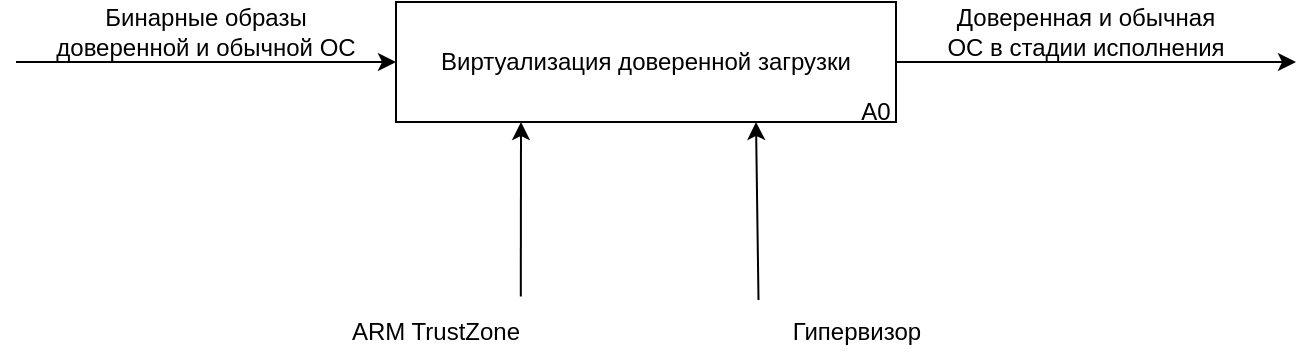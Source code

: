 <mxfile version="24.2.8" type="device" pages="2">
  <diagram name="Page-1" id="Y3ocbVgS3l6psxrAQHQH">
    <mxGraphModel dx="1422" dy="795" grid="1" gridSize="10" guides="1" tooltips="1" connect="1" arrows="1" fold="1" page="1" pageScale="1" pageWidth="850" pageHeight="1100" math="0" shadow="0">
      <root>
        <mxCell id="0" />
        <mxCell id="1" parent="0" />
        <mxCell id="77lb82gPrRIhYGMgJ5H1-1" value="Виртуализация доверенной загрузки" style="rounded=0;whiteSpace=wrap;html=1;" parent="1" vertex="1">
          <mxGeometry x="360" y="190" width="250" height="60" as="geometry" />
        </mxCell>
        <mxCell id="77lb82gPrRIhYGMgJ5H1-2" value="" style="endArrow=classic;html=1;rounded=0;entryX=0;entryY=0.5;entryDx=0;entryDy=0;" parent="1" target="77lb82gPrRIhYGMgJ5H1-1" edge="1">
          <mxGeometry width="50" height="50" relative="1" as="geometry">
            <mxPoint x="170" y="220" as="sourcePoint" />
            <mxPoint x="450" y="200" as="targetPoint" />
          </mxGeometry>
        </mxCell>
        <mxCell id="77lb82gPrRIhYGMgJ5H1-5" value="" style="endArrow=classic;html=1;rounded=0;exitX=1;exitY=0.5;exitDx=0;exitDy=0;" parent="1" source="77lb82gPrRIhYGMgJ5H1-1" edge="1">
          <mxGeometry width="50" height="50" relative="1" as="geometry">
            <mxPoint x="400" y="250" as="sourcePoint" />
            <mxPoint x="810" y="220" as="targetPoint" />
          </mxGeometry>
        </mxCell>
        <mxCell id="77lb82gPrRIhYGMgJ5H1-6" value="Бинарные образы доверенной и обычной ОС" style="text;html=1;align=center;verticalAlign=middle;whiteSpace=wrap;rounded=0;" parent="1" vertex="1">
          <mxGeometry x="180" y="190" width="170" height="30" as="geometry" />
        </mxCell>
        <mxCell id="77lb82gPrRIhYGMgJ5H1-18" value="" style="endArrow=classic;html=1;rounded=0;entryX=0.25;entryY=1;entryDx=0;entryDy=0;exitX=0.924;exitY=-0.09;exitDx=0;exitDy=0;exitPerimeter=0;" parent="1" source="77lb82gPrRIhYGMgJ5H1-21" target="77lb82gPrRIhYGMgJ5H1-1" edge="1">
          <mxGeometry width="50" height="50" relative="1" as="geometry">
            <mxPoint x="423" y="330" as="sourcePoint" />
            <mxPoint x="500" y="240" as="targetPoint" />
          </mxGeometry>
        </mxCell>
        <mxCell id="77lb82gPrRIhYGMgJ5H1-19" value="" style="endArrow=classic;html=1;rounded=0;entryX=0.25;entryY=1;entryDx=0;entryDy=0;exitX=0.11;exitY=-0.033;exitDx=0;exitDy=0;exitPerimeter=0;" parent="1" source="77lb82gPrRIhYGMgJ5H1-22" edge="1">
          <mxGeometry width="50" height="50" relative="1" as="geometry">
            <mxPoint x="540" y="330" as="sourcePoint" />
            <mxPoint x="540" y="250" as="targetPoint" />
          </mxGeometry>
        </mxCell>
        <mxCell id="77lb82gPrRIhYGMgJ5H1-21" value="ARM TrustZone" style="text;html=1;align=center;verticalAlign=middle;whiteSpace=wrap;rounded=0;" parent="1" vertex="1">
          <mxGeometry x="330" y="340" width="100" height="30" as="geometry" />
        </mxCell>
        <mxCell id="77lb82gPrRIhYGMgJ5H1-22" value="Гипервизор" style="text;html=1;align=center;verticalAlign=middle;whiteSpace=wrap;rounded=0;" parent="1" vertex="1">
          <mxGeometry x="527.5" y="340" width="125" height="30" as="geometry" />
        </mxCell>
        <mxCell id="77lb82gPrRIhYGMgJ5H1-24" value="Доверенная и обычная ОС в стадии исполнения" style="text;html=1;align=center;verticalAlign=middle;whiteSpace=wrap;rounded=0;" parent="1" vertex="1">
          <mxGeometry x="630" y="190" width="150" height="30" as="geometry" />
        </mxCell>
        <mxCell id="-15ByYptto8oTOYKmKo9-1" value="A0" style="text;html=1;align=center;verticalAlign=middle;whiteSpace=wrap;rounded=0;" parent="1" vertex="1">
          <mxGeometry x="570" y="230" width="60" height="30" as="geometry" />
        </mxCell>
      </root>
    </mxGraphModel>
  </diagram>
  <diagram id="wUQfvtSm14p-lbqcRpjS" name="Page-2">
    <mxGraphModel dx="2844" dy="1590" grid="1" gridSize="10" guides="1" tooltips="1" connect="1" arrows="1" fold="1" page="1" pageScale="1" pageWidth="850" pageHeight="1100" math="0" shadow="0">
      <root>
        <mxCell id="0" />
        <mxCell id="1" parent="0" />
        <mxCell id="kfZHU7LY8y-G7j_mRPj0-1" value="Создать доверенную и соответствующую ей гостевую виртуальную машину" style="rounded=0;whiteSpace=wrap;html=1;" parent="1" vertex="1">
          <mxGeometry x="180" y="250" width="260" height="90" as="geometry" />
        </mxCell>
        <mxCell id="kfZHU7LY8y-G7j_mRPj0-5" value="Зарегистрировать созданные виртуальные машины в модуле переключения контекста" style="rounded=0;whiteSpace=wrap;html=1;" parent="1" vertex="1">
          <mxGeometry x="590" y="360" width="260" height="90" as="geometry" />
        </mxCell>
        <mxCell id="ONyhv8IDZoXMDrdKtbyr-1" value="Перенести таблицы страниц виртуальных машин из пространства гипервизора в модуль отображения памяти" style="rounded=0;whiteSpace=wrap;html=1;" parent="1" vertex="1">
          <mxGeometry x="1020" y="485" width="260" height="90" as="geometry" />
        </mxCell>
        <mxCell id="pvA0m7uCWIuGmiLYwaB_-1" value="Посчитать и сравнить контрольную сумму доверенной и обычной ОС" style="rounded=0;whiteSpace=wrap;html=1;" parent="1" vertex="1">
          <mxGeometry x="1470" y="600" width="260" height="90" as="geometry" />
        </mxCell>
        <mxCell id="pvA0m7uCWIuGmiLYwaB_-2" value="Создать соответсвие между виртуальными машинами и ОС" style="rounded=0;whiteSpace=wrap;html=1;" parent="1" vertex="1">
          <mxGeometry x="1920" y="740" width="260" height="90" as="geometry" />
        </mxCell>
        <mxCell id="pvA0m7uCWIuGmiLYwaB_-10" value="" style="endArrow=classic;html=1;rounded=0;entryX=-0.004;entryY=0.6;entryDx=0;entryDy=0;entryPerimeter=0;" parent="1" target="pvA0m7uCWIuGmiLYwaB_-1" edge="1">
          <mxGeometry width="50" height="50" relative="1" as="geometry">
            <mxPoint x="50" y="650" as="sourcePoint" />
            <mxPoint x="1280" y="580" as="targetPoint" />
          </mxGeometry>
        </mxCell>
        <mxCell id="FvMOY4_IT1NegRj11d-C-1" value="Бинарные образы доверенной и обычной ОС" style="text;html=1;align=center;verticalAlign=middle;whiteSpace=wrap;rounded=0;" parent="1" vertex="1">
          <mxGeometry x="1300" y="667" width="170" height="30" as="geometry" />
        </mxCell>
        <mxCell id="FvMOY4_IT1NegRj11d-C-2" value="" style="endArrow=classic;html=1;rounded=0;entryX=0;entryY=0.5;entryDx=0;entryDy=0;" parent="1" target="kfZHU7LY8y-G7j_mRPj0-1" edge="1">
          <mxGeometry width="50" height="50" relative="1" as="geometry">
            <mxPoint x="50" y="295" as="sourcePoint" />
            <mxPoint x="810" y="390" as="targetPoint" />
          </mxGeometry>
        </mxCell>
        <mxCell id="FvMOY4_IT1NegRj11d-C-3" value="" style="endArrow=classic;html=1;rounded=0;exitX=1;exitY=0.5;exitDx=0;exitDy=0;entryX=0;entryY=0.5;entryDx=0;entryDy=0;" parent="1" source="kfZHU7LY8y-G7j_mRPj0-1" target="kfZHU7LY8y-G7j_mRPj0-5" edge="1">
          <mxGeometry width="50" height="50" relative="1" as="geometry">
            <mxPoint x="650" y="430" as="sourcePoint" />
            <mxPoint x="700" y="380" as="targetPoint" />
            <Array as="points">
              <mxPoint x="480" y="295" />
              <mxPoint x="480" y="360" />
              <mxPoint x="480" y="405" />
            </Array>
          </mxGeometry>
        </mxCell>
        <mxCell id="FvMOY4_IT1NegRj11d-C-4" value="Виртуальные машины" style="text;html=1;align=center;verticalAlign=middle;whiteSpace=wrap;rounded=0;" parent="1" vertex="1">
          <mxGeometry x="510" y="370" width="60" height="30" as="geometry" />
        </mxCell>
        <mxCell id="bG4pTE1Fzi18qttC4dSs-1" value="" style="endArrow=classic;html=1;rounded=0;exitX=1;exitY=0.5;exitDx=0;exitDy=0;entryX=0;entryY=0.5;entryDx=0;entryDy=0;" parent="1" source="kfZHU7LY8y-G7j_mRPj0-5" target="ONyhv8IDZoXMDrdKtbyr-1" edge="1">
          <mxGeometry width="50" height="50" relative="1" as="geometry">
            <mxPoint x="930" y="460" as="sourcePoint" />
            <mxPoint x="980" y="410" as="targetPoint" />
            <Array as="points">
              <mxPoint x="880" y="405" />
              <mxPoint x="880" y="530" />
            </Array>
          </mxGeometry>
        </mxCell>
        <mxCell id="bG4pTE1Fzi18qttC4dSs-2" value="Зарегистрированные ВМ" style="text;html=1;align=center;verticalAlign=middle;whiteSpace=wrap;rounded=0;" parent="1" vertex="1">
          <mxGeometry x="880" y="490" width="140" height="30" as="geometry" />
        </mxCell>
        <mxCell id="bG4pTE1Fzi18qttC4dSs-4" value="" style="endArrow=classic;html=1;rounded=0;exitX=1;exitY=0.25;exitDx=0;exitDy=0;entryX=-0.005;entryY=0.307;entryDx=0;entryDy=0;entryPerimeter=0;" parent="1" source="pvA0m7uCWIuGmiLYwaB_-1" target="pvA0m7uCWIuGmiLYwaB_-2" edge="1">
          <mxGeometry width="50" height="50" relative="1" as="geometry">
            <mxPoint x="1530" y="640" as="sourcePoint" />
            <mxPoint x="1580" y="590" as="targetPoint" />
            <Array as="points">
              <mxPoint x="1770" y="623" />
              <mxPoint x="1770" y="767" />
            </Array>
          </mxGeometry>
        </mxCell>
        <mxCell id="8OOEJHGuzfShlJ0ki89z-1" value="" style="endArrow=classic;html=1;rounded=0;exitX=1;exitY=0.5;exitDx=0;exitDy=0;" parent="1" source="pvA0m7uCWIuGmiLYwaB_-2" edge="1">
          <mxGeometry width="50" height="50" relative="1" as="geometry">
            <mxPoint x="1950" y="730" as="sourcePoint" />
            <mxPoint x="2360" y="785" as="targetPoint" />
          </mxGeometry>
        </mxCell>
        <mxCell id="8OOEJHGuzfShlJ0ki89z-2" value="Доверенная и обычная ОС в стадии исполнения" style="text;html=1;align=center;verticalAlign=middle;whiteSpace=wrap;rounded=0;" parent="1" vertex="1">
          <mxGeometry x="2200" y="750" width="150" height="30" as="geometry" />
        </mxCell>
        <mxCell id="8OOEJHGuzfShlJ0ki89z-3" value="" style="endArrow=classic;html=1;rounded=0;exitX=1;exitY=0.5;exitDx=0;exitDy=0;entryX=0;entryY=0.25;entryDx=0;entryDy=0;" parent="1" source="ONyhv8IDZoXMDrdKtbyr-1" target="pvA0m7uCWIuGmiLYwaB_-1" edge="1">
          <mxGeometry width="50" height="50" relative="1" as="geometry">
            <mxPoint x="1220" y="710" as="sourcePoint" />
            <mxPoint x="1270" y="660" as="targetPoint" />
            <Array as="points">
              <mxPoint x="1300" y="530" />
              <mxPoint x="1300" y="580" />
              <mxPoint x="1300" y="623" />
            </Array>
          </mxGeometry>
        </mxCell>
        <mxCell id="8OOEJHGuzfShlJ0ki89z-4" value="Зарегистрированные ВМ" style="text;html=1;align=center;verticalAlign=middle;whiteSpace=wrap;rounded=0;" parent="1" vertex="1">
          <mxGeometry x="1315" y="590" width="140" height="30" as="geometry" />
        </mxCell>
        <mxCell id="8OOEJHGuzfShlJ0ki89z-6" value="" style="endArrow=classic;html=1;rounded=0;exitX=1;exitY=0.75;exitDx=0;exitDy=0;entryX=-0.004;entryY=0.782;entryDx=0;entryDy=0;entryPerimeter=0;" parent="1" source="pvA0m7uCWIuGmiLYwaB_-1" target="pvA0m7uCWIuGmiLYwaB_-2" edge="1">
          <mxGeometry width="50" height="50" relative="1" as="geometry">
            <mxPoint x="1810" y="710" as="sourcePoint" />
            <mxPoint x="1860" y="670" as="targetPoint" />
            <Array as="points">
              <mxPoint x="1750" y="668" />
              <mxPoint x="1750" y="810" />
            </Array>
          </mxGeometry>
        </mxCell>
        <mxCell id="8OOEJHGuzfShlJ0ki89z-7" value="Зарегистрированные ВМ" style="text;html=1;align=center;verticalAlign=middle;whiteSpace=wrap;rounded=0;" parent="1" vertex="1">
          <mxGeometry x="1810" y="740" width="60" height="30" as="geometry" />
        </mxCell>
        <mxCell id="8OOEJHGuzfShlJ0ki89z-8" value="Образы ОС загруженные в память" style="text;html=1;align=center;verticalAlign=middle;whiteSpace=wrap;rounded=0;" parent="1" vertex="1">
          <mxGeometry x="1760" y="780" width="150" height="30" as="geometry" />
        </mxCell>
        <mxCell id="U2YJhpC--L2ecNr26rCo-1" value="A11" style="text;html=1;align=center;verticalAlign=middle;whiteSpace=wrap;rounded=0;" parent="1" vertex="1">
          <mxGeometry x="400" y="320" width="60" height="30" as="geometry" />
        </mxCell>
        <mxCell id="U2YJhpC--L2ecNr26rCo-2" value="A12" style="text;html=1;align=center;verticalAlign=middle;whiteSpace=wrap;rounded=0;" parent="1" vertex="1">
          <mxGeometry x="805" y="428" width="60" height="30" as="geometry" />
        </mxCell>
        <mxCell id="U2YJhpC--L2ecNr26rCo-3" value="A13" style="text;html=1;align=center;verticalAlign=middle;whiteSpace=wrap;rounded=0;" parent="1" vertex="1">
          <mxGeometry x="1234" y="553" width="60" height="30" as="geometry" />
        </mxCell>
        <mxCell id="U2YJhpC--L2ecNr26rCo-4" value="A14" style="text;html=1;align=center;verticalAlign=middle;whiteSpace=wrap;rounded=0;" parent="1" vertex="1">
          <mxGeometry x="1684" y="667" width="60" height="30" as="geometry" />
        </mxCell>
        <mxCell id="U2YJhpC--L2ecNr26rCo-5" value="A15" style="text;html=1;align=center;verticalAlign=middle;whiteSpace=wrap;rounded=0;" parent="1" vertex="1">
          <mxGeometry x="2136" y="807" width="60" height="30" as="geometry" />
        </mxCell>
        <mxCell id="AVq0s6Iw3UPn4nIOLY6h-2" value="" style="endArrow=classic;html=1;rounded=0;entryX=0.5;entryY=1;entryDx=0;entryDy=0;" parent="1" target="kfZHU7LY8y-G7j_mRPj0-1" edge="1">
          <mxGeometry width="50" height="50" relative="1" as="geometry">
            <mxPoint x="310" y="940" as="sourcePoint" />
            <mxPoint x="920" y="460" as="targetPoint" />
          </mxGeometry>
        </mxCell>
        <mxCell id="Hbg_lCNhTEe1f3aaQytd-1" value="Гипервизор" style="text;html=1;align=center;verticalAlign=middle;whiteSpace=wrap;rounded=0;" parent="1" vertex="1">
          <mxGeometry x="260" y="950" width="100" height="30" as="geometry" />
        </mxCell>
        <mxCell id="Hbg_lCNhTEe1f3aaQytd-2" value="" style="endArrow=classic;html=1;rounded=0;entryX=0.5;entryY=1;entryDx=0;entryDy=0;" parent="1" target="kfZHU7LY8y-G7j_mRPj0-5" edge="1">
          <mxGeometry width="50" height="50" relative="1" as="geometry">
            <mxPoint x="720" y="940" as="sourcePoint" />
            <mxPoint x="920" y="460" as="targetPoint" />
          </mxGeometry>
        </mxCell>
        <mxCell id="Hbg_lCNhTEe1f3aaQytd-3" value="ARM TrustZone" style="text;html=1;align=center;verticalAlign=middle;whiteSpace=wrap;rounded=0;" parent="1" vertex="1">
          <mxGeometry x="670" y="950" width="100" height="30" as="geometry" />
        </mxCell>
        <mxCell id="Hbg_lCNhTEe1f3aaQytd-4" value="" style="endArrow=classic;html=1;rounded=0;entryX=0.5;entryY=1;entryDx=0;entryDy=0;" parent="1" edge="1">
          <mxGeometry width="50" height="50" relative="1" as="geometry">
            <mxPoint x="1150" y="940" as="sourcePoint" />
            <mxPoint x="1149.47" y="575" as="targetPoint" />
          </mxGeometry>
        </mxCell>
        <mxCell id="Hbg_lCNhTEe1f3aaQytd-5" value="ARM TrustZone" style="text;html=1;align=center;verticalAlign=middle;whiteSpace=wrap;rounded=0;" parent="1" vertex="1">
          <mxGeometry x="1100" y="950" width="100" height="30" as="geometry" />
        </mxCell>
        <mxCell id="Hbg_lCNhTEe1f3aaQytd-9" value="" style="endArrow=classic;html=1;rounded=0;entryX=0.5;entryY=1;entryDx=0;entryDy=0;" parent="1" edge="1">
          <mxGeometry width="50" height="50" relative="1" as="geometry">
            <mxPoint x="2049.47" y="930" as="sourcePoint" />
            <mxPoint x="2049.47" y="830" as="targetPoint" />
          </mxGeometry>
        </mxCell>
        <mxCell id="Hbg_lCNhTEe1f3aaQytd-10" value="ARM TrustZone" style="text;html=1;align=center;verticalAlign=middle;whiteSpace=wrap;rounded=0;" parent="1" vertex="1">
          <mxGeometry x="2000" y="935" width="100" height="30" as="geometry" />
        </mxCell>
        <mxCell id="f9FbFKlWxjEMh0fVsN38-3" value="" style="endArrow=classic;html=1;rounded=0;entryX=0.5;entryY=1;entryDx=0;entryDy=0;" edge="1" parent="1">
          <mxGeometry width="50" height="50" relative="1" as="geometry">
            <mxPoint x="1600" y="930" as="sourcePoint" />
            <mxPoint x="1599.41" y="690" as="targetPoint" />
          </mxGeometry>
        </mxCell>
        <mxCell id="f9FbFKlWxjEMh0fVsN38-4" value="Алгоритм подсчёта хэш суммы MD5" style="text;html=1;align=center;verticalAlign=middle;whiteSpace=wrap;rounded=0;" vertex="1" parent="1">
          <mxGeometry x="1525" y="940" width="150" height="30" as="geometry" />
        </mxCell>
      </root>
    </mxGraphModel>
  </diagram>
</mxfile>
